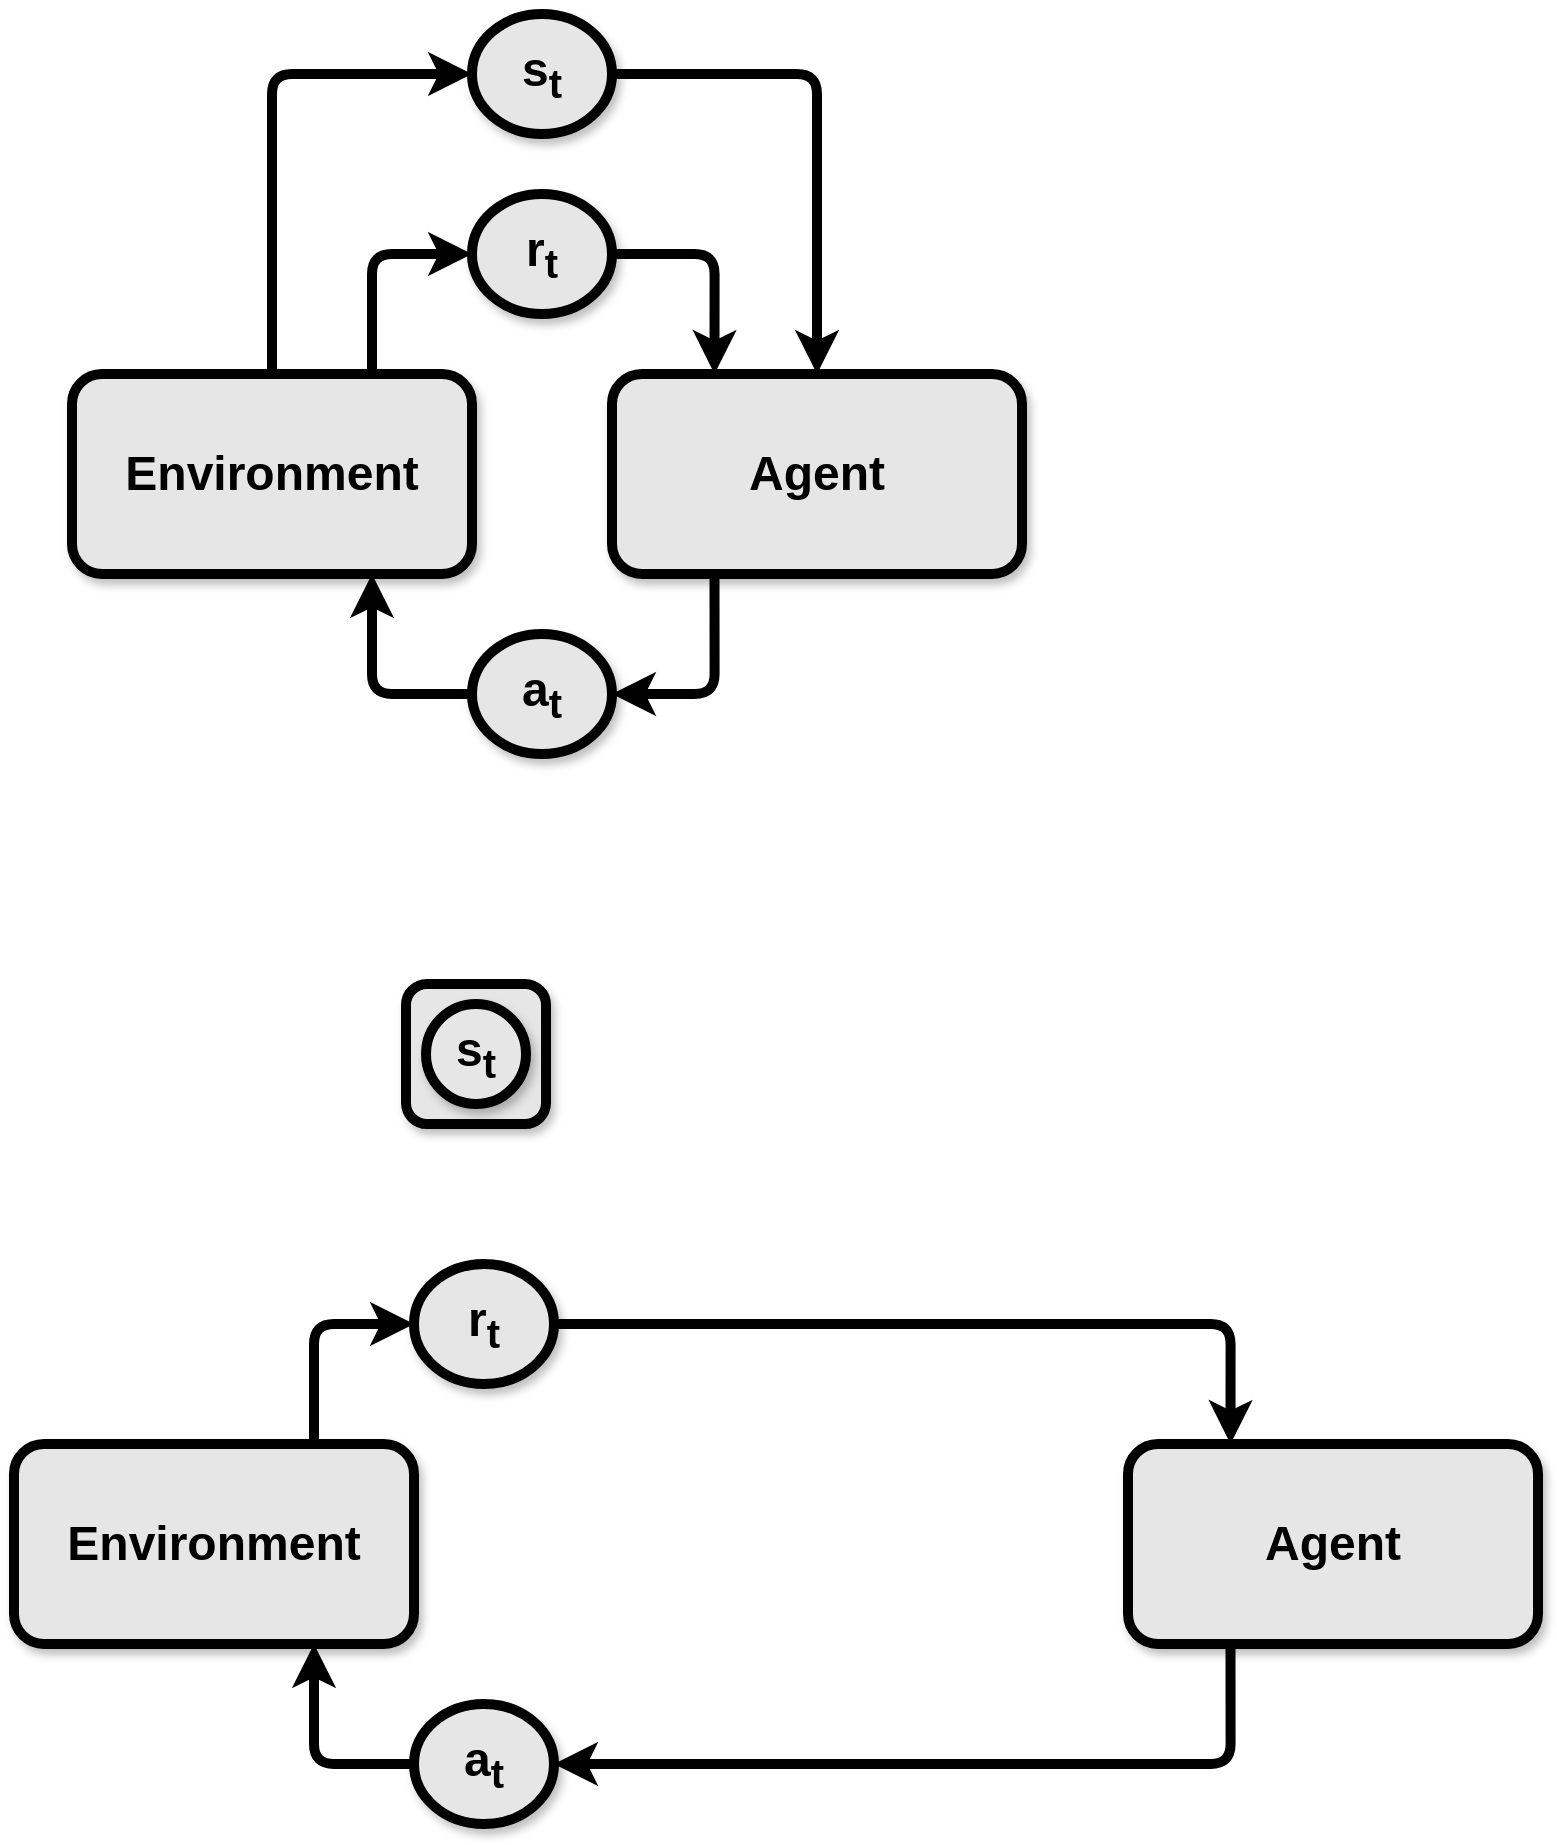 <mxfile version="10.2.2" type="github"><diagram id="wANrTAUxRF6KFyHmNA2i" name="Page-1"><mxGraphModel dx="409" dy="385" grid="1" gridSize="10" guides="1" tooltips="1" connect="1" arrows="1" fold="1" page="1" pageScale="1" pageWidth="850" pageHeight="1100" background="#ffffff" math="0" shadow="0"><root><mxCell id="0"/><mxCell id="1" parent="0"/><mxCell id="23" style="edgeStyle=orthogonalEdgeStyle;rounded=1;html=1;exitX=0.75;exitY=0;entryX=0;entryY=0.5;endSize=6;jettySize=auto;orthogonalLoop=1;strokeWidth=5;" parent="1" source="7" target="18" edge="1"><mxGeometry relative="1" as="geometry"/></mxCell><mxCell id="24" style="edgeStyle=orthogonalEdgeStyle;rounded=1;html=1;exitX=0.5;exitY=0;entryX=0;entryY=0.5;endSize=6;jettySize=auto;orthogonalLoop=1;strokeWidth=5;" parent="1" source="7" target="15" edge="1"><mxGeometry relative="1" as="geometry"/></mxCell><mxCell id="7" value="&lt;h1&gt;Environment&lt;/h1&gt;" style="rounded=1;whiteSpace=wrap;html=1;shadow=1;strokeWidth=5;fillColor=#E6E6E6;" parent="1" vertex="1"><mxGeometry x="73" y="265" width="200" height="100" as="geometry"/></mxCell><mxCell id="20" style="edgeStyle=orthogonalEdgeStyle;rounded=1;html=1;exitX=0.25;exitY=1;entryX=1;entryY=0.5;endSize=6;jettySize=auto;orthogonalLoop=1;strokeWidth=5;" parent="1" source="8" target="19" edge="1"><mxGeometry relative="1" as="geometry"/></mxCell><mxCell id="8" value="&lt;h1&gt;Agent&lt;/h1&gt;" style="rounded=1;whiteSpace=wrap;html=1;shadow=1;strokeWidth=5;fillColor=#E6E6E6;" parent="1" vertex="1"><mxGeometry x="343" y="265" width="205" height="100" as="geometry"/></mxCell><mxCell id="26" style="edgeStyle=orthogonalEdgeStyle;rounded=1;html=1;exitX=1;exitY=0.5;entryX=0.5;entryY=0;endSize=6;jettySize=auto;orthogonalLoop=1;strokeWidth=5;" parent="1" source="15" target="8" edge="1"><mxGeometry relative="1" as="geometry"/></mxCell><mxCell id="15" value="&lt;h1&gt;s&lt;sub&gt;t&lt;/sub&gt;&lt;/h1&gt;" style="ellipse;whiteSpace=wrap;html=1;strokeWidth=5;fillColor=#E6E6E6;fontFamily=Helvetica;shadow=1;" parent="1" vertex="1"><mxGeometry x="273" y="85" width="70" height="60" as="geometry"/></mxCell><mxCell id="22" style="edgeStyle=orthogonalEdgeStyle;rounded=1;html=1;exitX=1;exitY=0.5;entryX=0.25;entryY=0;endSize=6;jettySize=auto;orthogonalLoop=1;strokeWidth=5;" parent="1" source="18" target="8" edge="1"><mxGeometry relative="1" as="geometry"/></mxCell><mxCell id="18" value="&lt;h1&gt;r&lt;sub&gt;t&lt;/sub&gt;&lt;/h1&gt;" style="ellipse;whiteSpace=wrap;html=1;strokeWidth=5;fillColor=#E6E6E6;fontFamily=Helvetica;shadow=1;" parent="1" vertex="1"><mxGeometry x="273" y="175" width="70" height="60" as="geometry"/></mxCell><mxCell id="21" style="edgeStyle=orthogonalEdgeStyle;rounded=1;html=1;exitX=0;exitY=0.5;entryX=0.75;entryY=1;endSize=6;jettySize=auto;orthogonalLoop=1;strokeWidth=5;" parent="1" source="19" target="7" edge="1"><mxGeometry relative="1" as="geometry"/></mxCell><mxCell id="19" value="&lt;h1&gt;a&lt;sub&gt;t&lt;/sub&gt;&lt;/h1&gt;" style="ellipse;whiteSpace=wrap;html=1;strokeWidth=5;fillColor=#E6E6E6;fontFamily=Helvetica;shadow=1;" parent="1" vertex="1"><mxGeometry x="273" y="395" width="70" height="60" as="geometry"/></mxCell><mxCell id="g5BOzgthhqDrUWRKQSA8-27" style="edgeStyle=orthogonalEdgeStyle;rounded=1;html=1;exitX=0.75;exitY=0;entryX=0;entryY=0.5;endSize=6;jettySize=auto;orthogonalLoop=1;strokeWidth=5;" edge="1" parent="1" source="g5BOzgthhqDrUWRKQSA8-29" target="g5BOzgthhqDrUWRKQSA8-35"><mxGeometry relative="1" as="geometry"/></mxCell><mxCell id="g5BOzgthhqDrUWRKQSA8-29" value="&lt;h1&gt;Environment&lt;/h1&gt;" style="rounded=1;whiteSpace=wrap;html=1;shadow=1;strokeWidth=5;fillColor=#E6E6E6;" vertex="1" parent="1"><mxGeometry x="44" y="800" width="200" height="100" as="geometry"/></mxCell><mxCell id="g5BOzgthhqDrUWRKQSA8-30" style="edgeStyle=orthogonalEdgeStyle;rounded=1;html=1;exitX=0.25;exitY=1;entryX=1;entryY=0.5;endSize=6;jettySize=auto;orthogonalLoop=1;strokeWidth=5;" edge="1" parent="1" source="g5BOzgthhqDrUWRKQSA8-31" target="g5BOzgthhqDrUWRKQSA8-37"><mxGeometry relative="1" as="geometry"/></mxCell><mxCell id="g5BOzgthhqDrUWRKQSA8-31" value="&lt;h1&gt;Agent&lt;/h1&gt;" style="rounded=1;whiteSpace=wrap;html=1;shadow=1;strokeWidth=5;fillColor=#E6E6E6;" vertex="1" parent="1"><mxGeometry x="601" y="800" width="205" height="100" as="geometry"/></mxCell><mxCell id="g5BOzgthhqDrUWRKQSA8-34" style="edgeStyle=orthogonalEdgeStyle;rounded=1;html=1;exitX=1;exitY=0.5;entryX=0.25;entryY=0;endSize=6;jettySize=auto;orthogonalLoop=1;strokeWidth=5;" edge="1" parent="1" source="g5BOzgthhqDrUWRKQSA8-35" target="g5BOzgthhqDrUWRKQSA8-31"><mxGeometry relative="1" as="geometry"/></mxCell><mxCell id="g5BOzgthhqDrUWRKQSA8-35" value="&lt;h1&gt;r&lt;sub&gt;t&lt;/sub&gt;&lt;/h1&gt;" style="ellipse;whiteSpace=wrap;html=1;strokeWidth=5;fillColor=#E6E6E6;fontFamily=Helvetica;shadow=1;" vertex="1" parent="1"><mxGeometry x="244" y="710" width="70" height="60" as="geometry"/></mxCell><mxCell id="g5BOzgthhqDrUWRKQSA8-36" style="edgeStyle=orthogonalEdgeStyle;rounded=1;html=1;exitX=0;exitY=0.5;entryX=0.75;entryY=1;endSize=6;jettySize=auto;orthogonalLoop=1;strokeWidth=5;" edge="1" parent="1" source="g5BOzgthhqDrUWRKQSA8-37" target="g5BOzgthhqDrUWRKQSA8-29"><mxGeometry relative="1" as="geometry"/></mxCell><mxCell id="g5BOzgthhqDrUWRKQSA8-37" value="&lt;h1&gt;a&lt;sub&gt;t&lt;/sub&gt;&lt;/h1&gt;" style="ellipse;whiteSpace=wrap;html=1;strokeWidth=5;fillColor=#E6E6E6;fontFamily=Helvetica;shadow=1;" vertex="1" parent="1"><mxGeometry x="244" y="930" width="70" height="60" as="geometry"/></mxCell><mxCell id="g5BOzgthhqDrUWRKQSA8-38" value="&lt;h1&gt;&lt;br&gt;&lt;/h1&gt;" style="rounded=1;whiteSpace=wrap;html=1;shadow=1;strokeWidth=5;fillColor=#E6E6E6;" vertex="1" parent="1"><mxGeometry x="240" y="570" width="70" height="70" as="geometry"/></mxCell><mxCell id="g5BOzgthhqDrUWRKQSA8-39" value="&lt;h1&gt;s&lt;sub&gt;t&lt;/sub&gt;&lt;/h1&gt;" style="ellipse;whiteSpace=wrap;html=1;strokeWidth=5;fillColor=#E6E6E6;fontFamily=Helvetica;shadow=1;" vertex="1" parent="1"><mxGeometry x="250" y="580" width="50" height="50" as="geometry"/></mxCell></root></mxGraphModel></diagram></mxfile>